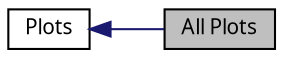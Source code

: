 digraph structs
{
  bgcolor="transparent";
  edge [fontname="Lucinda Grande",fontsize="10",labelfontname="Lucinda Grande",labelfontsize="10"];
  node [fontname="Lucinda Grande",fontsize="10",shape=record];
  rankdir=LR;
  Node0 [label="All Plots",height=0.2,width=0.4,color="black", fillcolor="grey75", style="filled" fontcolor="black"];
  Node1 [label="Plots",height=0.2,width=0.4,color="black",URL="$group__plot_animation.html",tooltip="Plot properties that can be animated using Core Animation."];
  Node1->Node0 [shape=plaintext, color="midnightblue", dir="back", style="solid"];
}
